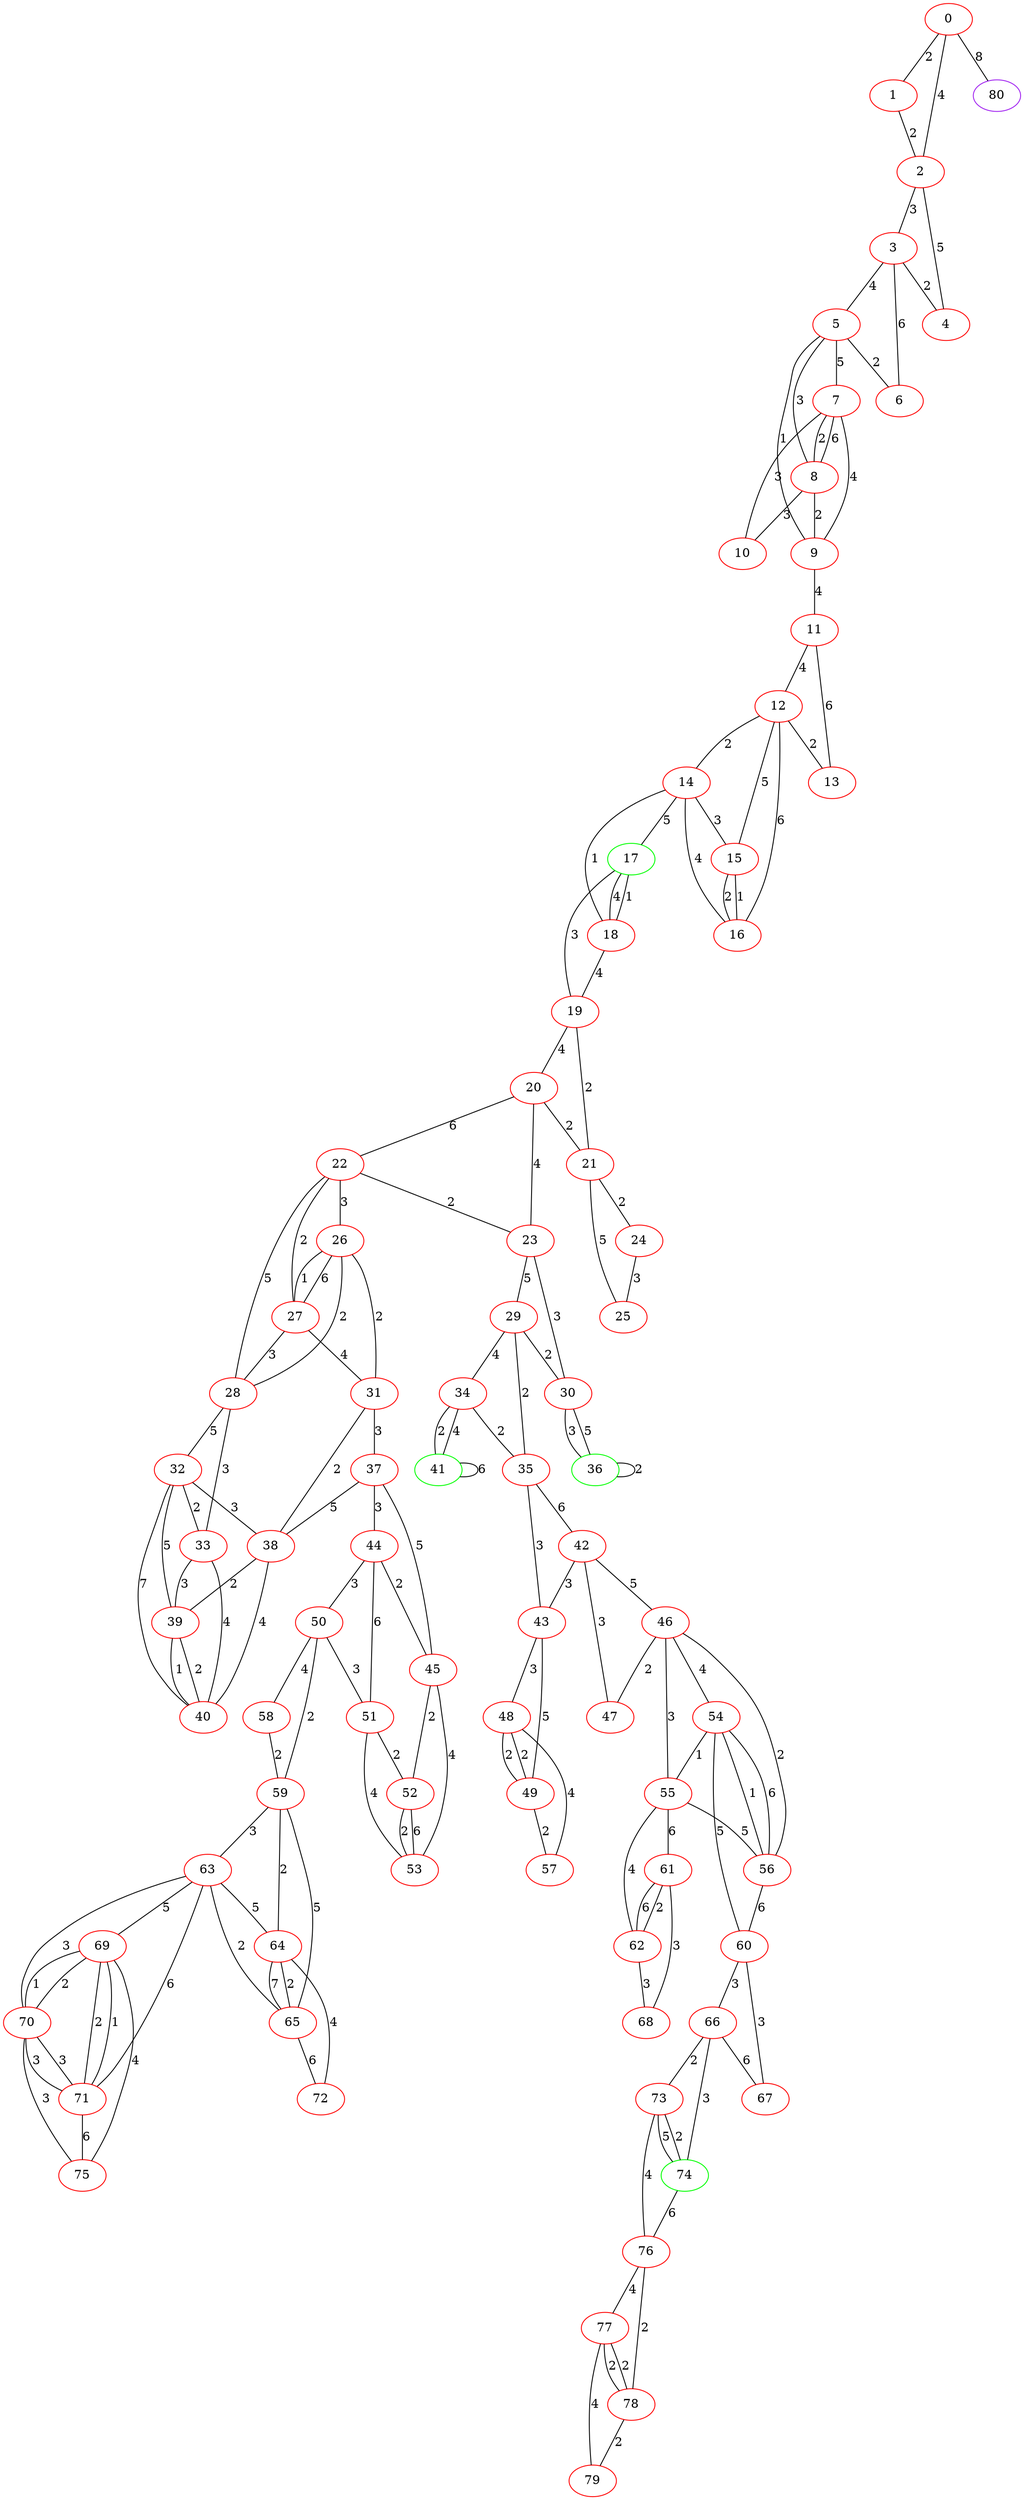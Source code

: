 graph "" {
0 [color=red, weight=1];
1 [color=red, weight=1];
2 [color=red, weight=1];
3 [color=red, weight=1];
4 [color=red, weight=1];
5 [color=red, weight=1];
6 [color=red, weight=1];
7 [color=red, weight=1];
8 [color=red, weight=1];
9 [color=red, weight=1];
10 [color=red, weight=1];
11 [color=red, weight=1];
12 [color=red, weight=1];
13 [color=red, weight=1];
14 [color=red, weight=1];
15 [color=red, weight=1];
16 [color=red, weight=1];
17 [color=green, weight=2];
18 [color=red, weight=1];
19 [color=red, weight=1];
20 [color=red, weight=1];
21 [color=red, weight=1];
22 [color=red, weight=1];
23 [color=red, weight=1];
24 [color=red, weight=1];
25 [color=red, weight=1];
26 [color=red, weight=1];
27 [color=red, weight=1];
28 [color=red, weight=1];
29 [color=red, weight=1];
30 [color=red, weight=1];
31 [color=red, weight=1];
32 [color=red, weight=1];
33 [color=red, weight=1];
34 [color=red, weight=1];
35 [color=red, weight=1];
36 [color=green, weight=2];
37 [color=red, weight=1];
38 [color=red, weight=1];
39 [color=red, weight=1];
40 [color=red, weight=1];
41 [color=green, weight=2];
42 [color=red, weight=1];
43 [color=red, weight=1];
44 [color=red, weight=1];
45 [color=red, weight=1];
46 [color=red, weight=1];
47 [color=red, weight=1];
48 [color=red, weight=1];
49 [color=red, weight=1];
50 [color=red, weight=1];
51 [color=red, weight=1];
52 [color=red, weight=1];
53 [color=red, weight=1];
54 [color=red, weight=1];
55 [color=red, weight=1];
56 [color=red, weight=1];
57 [color=red, weight=1];
58 [color=red, weight=1];
59 [color=red, weight=1];
60 [color=red, weight=1];
61 [color=red, weight=1];
62 [color=red, weight=1];
63 [color=red, weight=1];
64 [color=red, weight=1];
65 [color=red, weight=1];
66 [color=red, weight=1];
67 [color=red, weight=1];
68 [color=red, weight=1];
69 [color=red, weight=1];
70 [color=red, weight=1];
71 [color=red, weight=1];
72 [color=red, weight=1];
73 [color=red, weight=1];
74 [color=green, weight=2];
75 [color=red, weight=1];
76 [color=red, weight=1];
77 [color=red, weight=1];
78 [color=red, weight=1];
79 [color=red, weight=1];
80 [color=purple, weight=4];
0 -- 80  [key=0, label=8];
0 -- 1  [key=0, label=2];
0 -- 2  [key=0, label=4];
1 -- 2  [key=0, label=2];
2 -- 3  [key=0, label=3];
2 -- 4  [key=0, label=5];
3 -- 4  [key=0, label=2];
3 -- 5  [key=0, label=4];
3 -- 6  [key=0, label=6];
5 -- 8  [key=0, label=3];
5 -- 9  [key=0, label=1];
5 -- 6  [key=0, label=2];
5 -- 7  [key=0, label=5];
7 -- 8  [key=0, label=2];
7 -- 8  [key=1, label=6];
7 -- 9  [key=0, label=4];
7 -- 10  [key=0, label=3];
8 -- 9  [key=0, label=2];
8 -- 10  [key=0, label=3];
9 -- 11  [key=0, label=4];
11 -- 12  [key=0, label=4];
11 -- 13  [key=0, label=6];
12 -- 16  [key=0, label=6];
12 -- 13  [key=0, label=2];
12 -- 14  [key=0, label=2];
12 -- 15  [key=0, label=5];
14 -- 16  [key=0, label=4];
14 -- 17  [key=0, label=5];
14 -- 18  [key=0, label=1];
14 -- 15  [key=0, label=3];
15 -- 16  [key=0, label=2];
15 -- 16  [key=1, label=1];
17 -- 18  [key=0, label=4];
17 -- 18  [key=1, label=1];
17 -- 19  [key=0, label=3];
18 -- 19  [key=0, label=4];
19 -- 20  [key=0, label=4];
19 -- 21  [key=0, label=2];
20 -- 21  [key=0, label=2];
20 -- 22  [key=0, label=6];
20 -- 23  [key=0, label=4];
21 -- 24  [key=0, label=2];
21 -- 25  [key=0, label=5];
22 -- 26  [key=0, label=3];
22 -- 27  [key=0, label=2];
22 -- 28  [key=0, label=5];
22 -- 23  [key=0, label=2];
23 -- 29  [key=0, label=5];
23 -- 30  [key=0, label=3];
24 -- 25  [key=0, label=3];
26 -- 27  [key=0, label=1];
26 -- 27  [key=1, label=6];
26 -- 28  [key=0, label=2];
26 -- 31  [key=0, label=2];
27 -- 28  [key=0, label=3];
27 -- 31  [key=0, label=4];
28 -- 32  [key=0, label=5];
28 -- 33  [key=0, label=3];
29 -- 34  [key=0, label=4];
29 -- 35  [key=0, label=2];
29 -- 30  [key=0, label=2];
30 -- 36  [key=0, label=3];
30 -- 36  [key=1, label=5];
31 -- 37  [key=0, label=3];
31 -- 38  [key=0, label=2];
32 -- 40  [key=0, label=7];
32 -- 33  [key=0, label=2];
32 -- 38  [key=0, label=3];
32 -- 39  [key=0, label=5];
33 -- 40  [key=0, label=4];
33 -- 39  [key=0, label=3];
34 -- 41  [key=0, label=4];
34 -- 41  [key=1, label=2];
34 -- 35  [key=0, label=2];
35 -- 43  [key=0, label=3];
35 -- 42  [key=0, label=6];
36 -- 36  [key=0, label=2];
37 -- 44  [key=0, label=3];
37 -- 45  [key=0, label=5];
37 -- 38  [key=0, label=5];
38 -- 40  [key=0, label=4];
38 -- 39  [key=0, label=2];
39 -- 40  [key=0, label=2];
39 -- 40  [key=1, label=1];
41 -- 41  [key=0, label=6];
42 -- 43  [key=0, label=3];
42 -- 46  [key=0, label=5];
42 -- 47  [key=0, label=3];
43 -- 48  [key=0, label=3];
43 -- 49  [key=0, label=5];
44 -- 50  [key=0, label=3];
44 -- 51  [key=0, label=6];
44 -- 45  [key=0, label=2];
45 -- 52  [key=0, label=2];
45 -- 53  [key=0, label=4];
46 -- 56  [key=0, label=2];
46 -- 55  [key=0, label=3];
46 -- 54  [key=0, label=4];
46 -- 47  [key=0, label=2];
48 -- 49  [key=0, label=2];
48 -- 49  [key=1, label=2];
48 -- 57  [key=0, label=4];
49 -- 57  [key=0, label=2];
50 -- 59  [key=0, label=2];
50 -- 58  [key=0, label=4];
50 -- 51  [key=0, label=3];
51 -- 52  [key=0, label=2];
51 -- 53  [key=0, label=4];
52 -- 53  [key=0, label=6];
52 -- 53  [key=1, label=2];
54 -- 56  [key=0, label=1];
54 -- 56  [key=1, label=6];
54 -- 60  [key=0, label=5];
54 -- 55  [key=0, label=1];
55 -- 56  [key=0, label=5];
55 -- 62  [key=0, label=4];
55 -- 61  [key=0, label=6];
56 -- 60  [key=0, label=6];
58 -- 59  [key=0, label=2];
59 -- 64  [key=0, label=2];
59 -- 65  [key=0, label=5];
59 -- 63  [key=0, label=3];
60 -- 66  [key=0, label=3];
60 -- 67  [key=0, label=3];
61 -- 68  [key=0, label=3];
61 -- 62  [key=0, label=6];
61 -- 62  [key=1, label=2];
62 -- 68  [key=0, label=3];
63 -- 64  [key=0, label=5];
63 -- 65  [key=0, label=2];
63 -- 69  [key=0, label=5];
63 -- 70  [key=0, label=3];
63 -- 71  [key=0, label=6];
64 -- 72  [key=0, label=4];
64 -- 65  [key=0, label=7];
64 -- 65  [key=1, label=2];
65 -- 72  [key=0, label=6];
66 -- 73  [key=0, label=2];
66 -- 74  [key=0, label=3];
66 -- 67  [key=0, label=6];
69 -- 75  [key=0, label=4];
69 -- 70  [key=0, label=1];
69 -- 70  [key=1, label=2];
69 -- 71  [key=0, label=2];
69 -- 71  [key=1, label=1];
70 -- 75  [key=0, label=3];
70 -- 71  [key=0, label=3];
70 -- 71  [key=1, label=3];
71 -- 75  [key=0, label=6];
73 -- 76  [key=0, label=4];
73 -- 74  [key=0, label=5];
73 -- 74  [key=1, label=2];
74 -- 76  [key=0, label=6];
76 -- 77  [key=0, label=4];
76 -- 78  [key=0, label=2];
77 -- 78  [key=0, label=2];
77 -- 78  [key=1, label=2];
77 -- 79  [key=0, label=4];
78 -- 79  [key=0, label=2];
}
